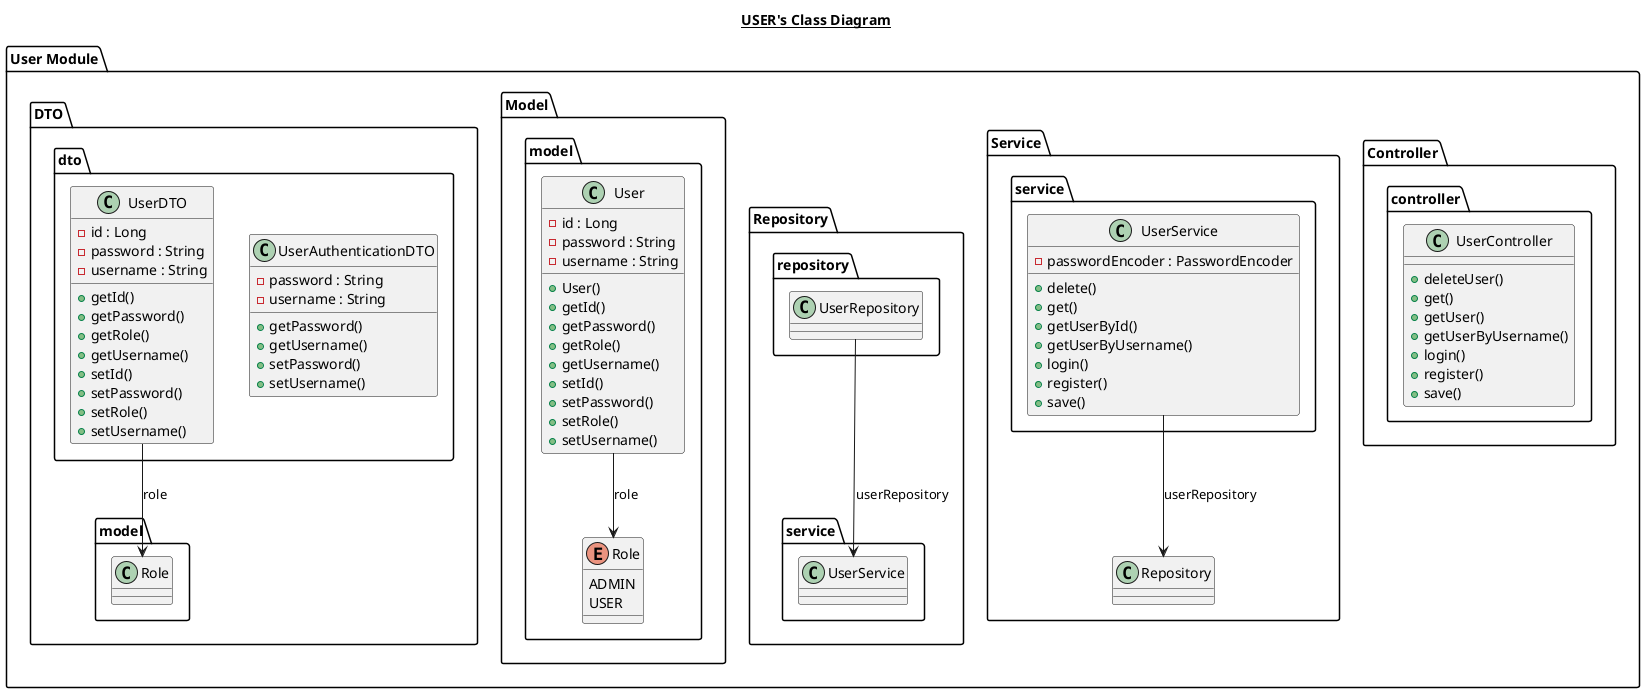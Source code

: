 @startuml

title __USER's Class Diagram__

package "User Module" {

  package "Controller" {
    namespace controller {
      class UserController {
        + deleteUser()
        + get()
        + getUser()
        + getUserByUsername()
        + login()
        + register()
        + save()
      }
    }
  }

  package "Service" {
    namespace service {
      class UserService {
        - passwordEncoder : PasswordEncoder
        + delete()
        + get()
        + getUserById()
        + getUserByUsername()
        + login()
        + register()
        + save()
      }
    }
    service.UserService --> "Repository" : userRepository
  }

  package "Repository" {
    repository.UserRepository --> service.UserService : userRepository
  }

  package "Model" {
    namespace model {
      enum Role {
        ADMIN
        USER
      }

      class User {
        - id : Long
        - password : String
        - username : String
        + User()
        + getId()
        + getPassword()
        + getRole()
        + getUsername()
        + setId()
        + setPassword()
        + setRole()
        + setUsername()
      }
    }
    model.User --> Role : role
  }

  package "DTO" {
    namespace dto {
      class UserAuthenticationDTO {
        - password : String
        - username : String
        + getPassword()
        + getUsername()
        + setPassword()
        + setUsername()
      }

      class UserDTO {
        - id : Long
        - password : String
        - username : String
        + getId()
        + getPassword()
        + getRole()
        + getUsername()
        + setId()
        + setPassword()
        + setRole()
        + setUsername()
      }
    }
    dto.UserDTO --> model.Role : role
  }
}

@enduml
